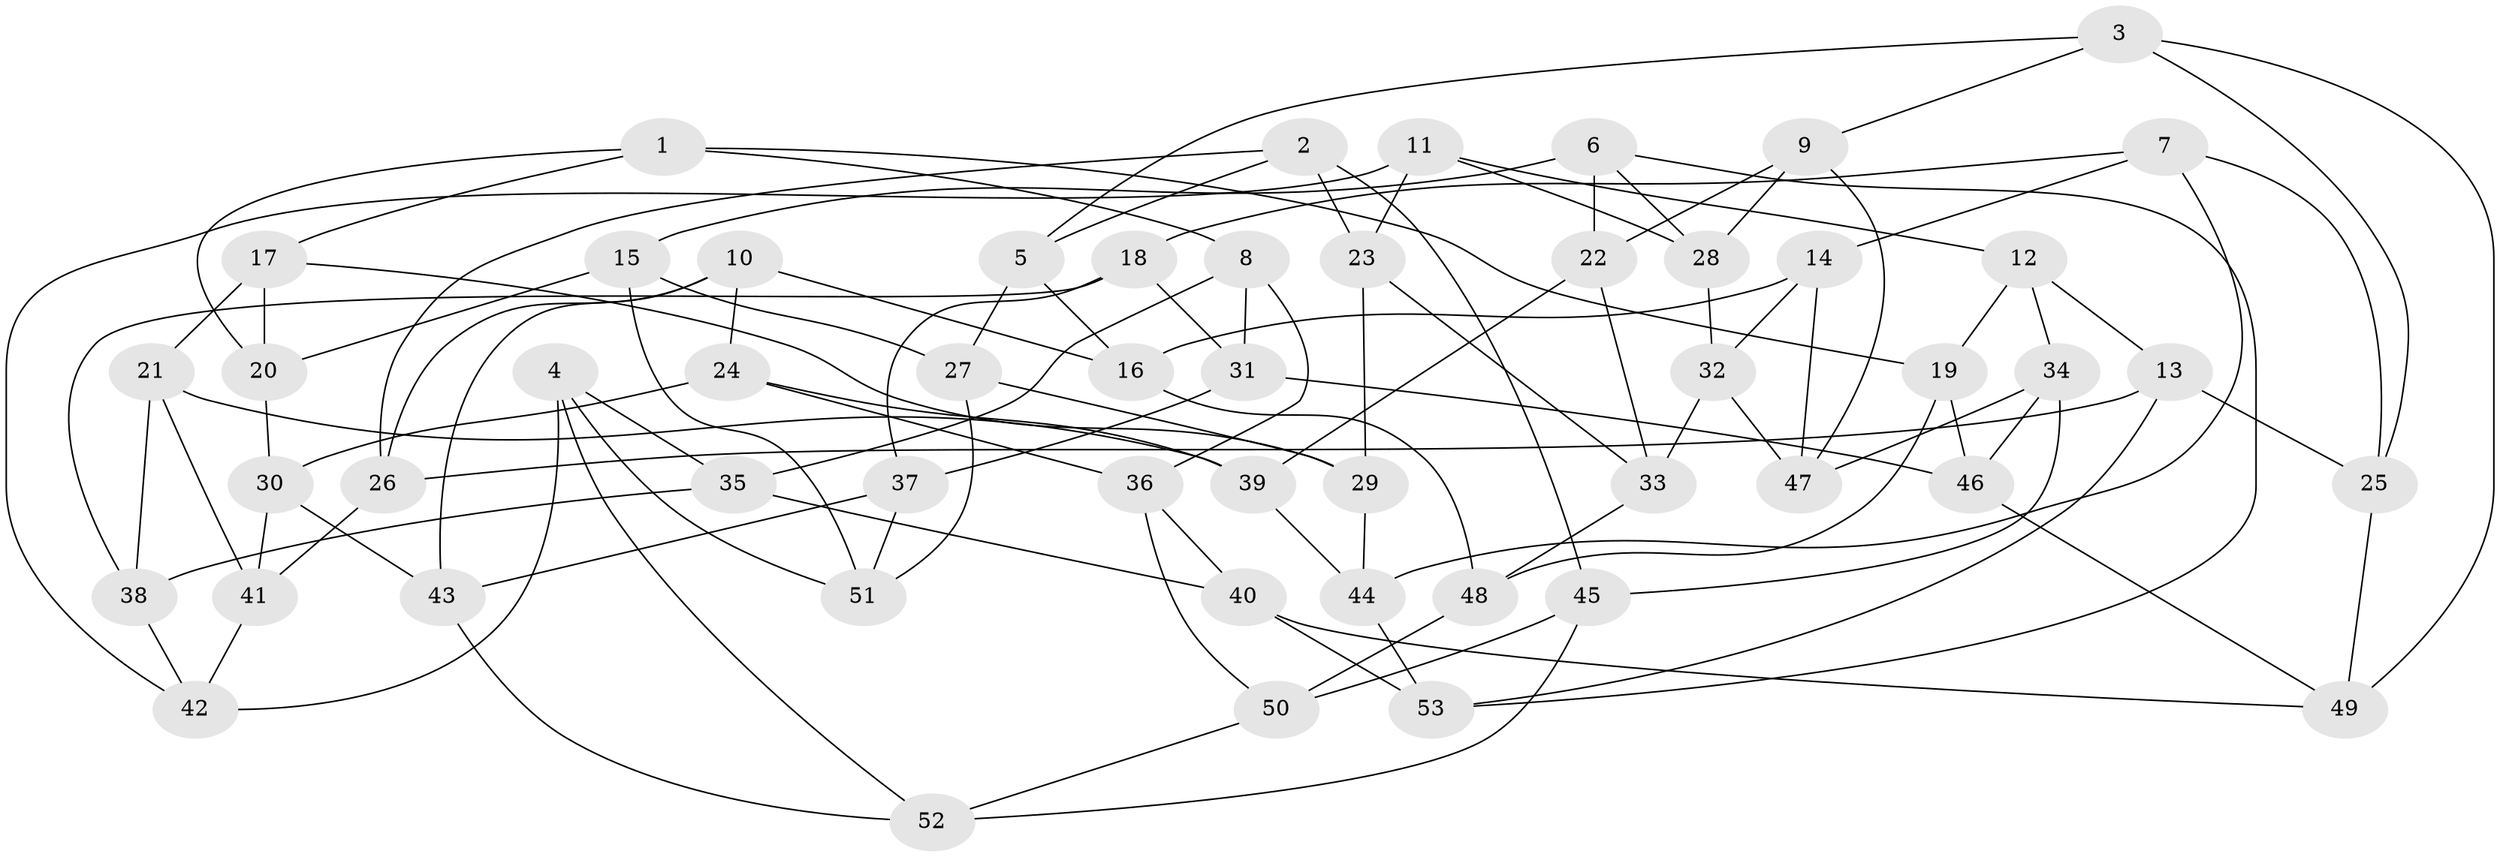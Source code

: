// coarse degree distribution, {3: 0.3333333333333333, 2: 0.13333333333333333, 4: 0.2, 5: 0.13333333333333333, 7: 0.06666666666666667, 8: 0.06666666666666667, 6: 0.06666666666666667}
// Generated by graph-tools (version 1.1) at 2025/01/03/04/25 22:01:07]
// undirected, 53 vertices, 106 edges
graph export_dot {
graph [start="1"]
  node [color=gray90,style=filled];
  1;
  2;
  3;
  4;
  5;
  6;
  7;
  8;
  9;
  10;
  11;
  12;
  13;
  14;
  15;
  16;
  17;
  18;
  19;
  20;
  21;
  22;
  23;
  24;
  25;
  26;
  27;
  28;
  29;
  30;
  31;
  32;
  33;
  34;
  35;
  36;
  37;
  38;
  39;
  40;
  41;
  42;
  43;
  44;
  45;
  46;
  47;
  48;
  49;
  50;
  51;
  52;
  53;
  1 -- 19;
  1 -- 8;
  1 -- 17;
  1 -- 20;
  2 -- 26;
  2 -- 45;
  2 -- 23;
  2 -- 5;
  3 -- 5;
  3 -- 25;
  3 -- 49;
  3 -- 9;
  4 -- 35;
  4 -- 52;
  4 -- 42;
  4 -- 51;
  5 -- 27;
  5 -- 16;
  6 -- 22;
  6 -- 53;
  6 -- 28;
  6 -- 15;
  7 -- 14;
  7 -- 44;
  7 -- 25;
  7 -- 18;
  8 -- 36;
  8 -- 31;
  8 -- 35;
  9 -- 22;
  9 -- 47;
  9 -- 28;
  10 -- 16;
  10 -- 26;
  10 -- 24;
  10 -- 43;
  11 -- 28;
  11 -- 42;
  11 -- 23;
  11 -- 12;
  12 -- 34;
  12 -- 13;
  12 -- 19;
  13 -- 53;
  13 -- 26;
  13 -- 25;
  14 -- 47;
  14 -- 32;
  14 -- 16;
  15 -- 51;
  15 -- 27;
  15 -- 20;
  16 -- 48;
  17 -- 21;
  17 -- 29;
  17 -- 20;
  18 -- 31;
  18 -- 37;
  18 -- 38;
  19 -- 46;
  19 -- 48;
  20 -- 30;
  21 -- 39;
  21 -- 41;
  21 -- 38;
  22 -- 33;
  22 -- 39;
  23 -- 29;
  23 -- 33;
  24 -- 30;
  24 -- 36;
  24 -- 39;
  25 -- 49;
  26 -- 41;
  27 -- 51;
  27 -- 29;
  28 -- 32;
  29 -- 44;
  30 -- 41;
  30 -- 43;
  31 -- 37;
  31 -- 46;
  32 -- 47;
  32 -- 33;
  33 -- 48;
  34 -- 45;
  34 -- 46;
  34 -- 47;
  35 -- 38;
  35 -- 40;
  36 -- 40;
  36 -- 50;
  37 -- 43;
  37 -- 51;
  38 -- 42;
  39 -- 44;
  40 -- 49;
  40 -- 53;
  41 -- 42;
  43 -- 52;
  44 -- 53;
  45 -- 52;
  45 -- 50;
  46 -- 49;
  48 -- 50;
  50 -- 52;
}
